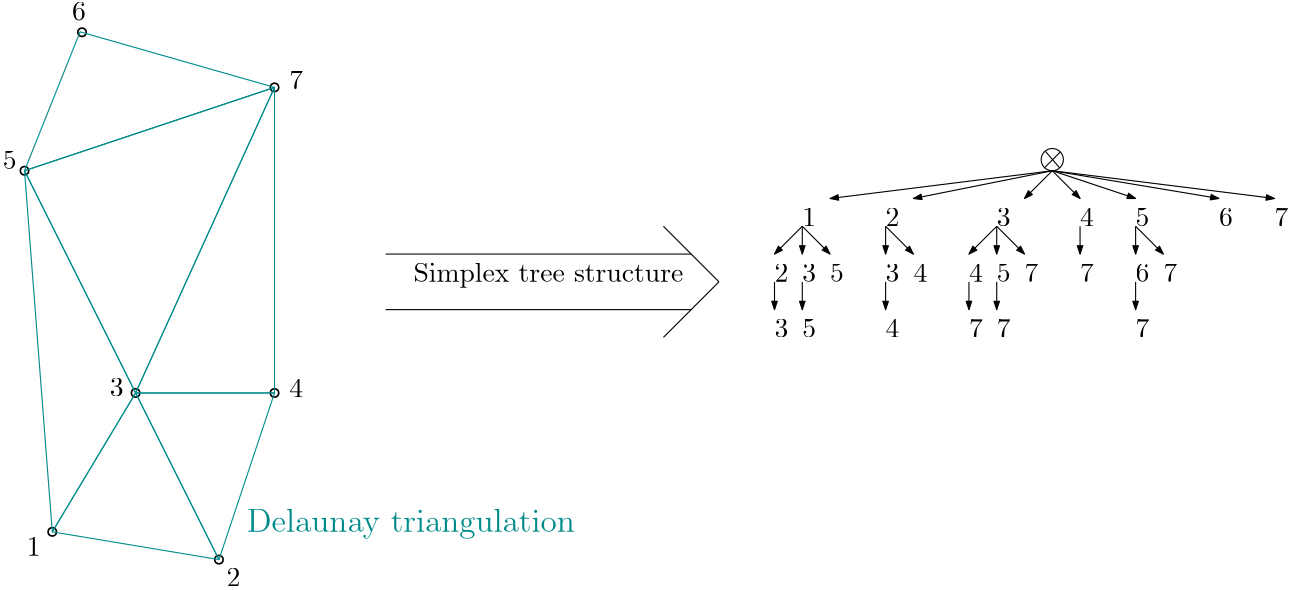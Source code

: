 <?xml version="1.0"?>
<!DOCTYPE ipe SYSTEM "ipe.dtd">
<ipe version="70005" creator="Ipe 7.1.4">
<info created="D:20150603143945" modified="D:20150622134959"/>
<ipestyle name="basic">
<symbol name="arrow/arc(spx)">
<path stroke="sym-stroke" fill="sym-stroke" pen="sym-pen">
0 0 m
-1 0.333 l
-1 -0.333 l
h
</path>
</symbol>
<symbol name="arrow/farc(spx)">
<path stroke="sym-stroke" fill="white" pen="sym-pen">
0 0 m
-1 0.333 l
-1 -0.333 l
h
</path>
</symbol>
<symbol name="mark/circle(sx)" transformations="translations">
<path fill="sym-stroke">
0.6 0 0 0.6 0 0 e
0.4 0 0 0.4 0 0 e
</path>
</symbol>
<symbol name="mark/disk(sx)" transformations="translations">
<path fill="sym-stroke">
0.6 0 0 0.6 0 0 e
</path>
</symbol>
<symbol name="mark/fdisk(sfx)" transformations="translations">
<group>
<path fill="sym-fill">
0.5 0 0 0.5 0 0 e
</path>
<path fill="sym-stroke" fillrule="eofill">
0.6 0 0 0.6 0 0 e
0.4 0 0 0.4 0 0 e
</path>
</group>
</symbol>
<symbol name="mark/box(sx)" transformations="translations">
<path fill="sym-stroke" fillrule="eofill">
-0.6 -0.6 m
0.6 -0.6 l
0.6 0.6 l
-0.6 0.6 l
h
-0.4 -0.4 m
0.4 -0.4 l
0.4 0.4 l
-0.4 0.4 l
h
</path>
</symbol>
<symbol name="mark/square(sx)" transformations="translations">
<path fill="sym-stroke">
-0.6 -0.6 m
0.6 -0.6 l
0.6 0.6 l
-0.6 0.6 l
h
</path>
</symbol>
<symbol name="mark/fsquare(sfx)" transformations="translations">
<group>
<path fill="sym-fill">
-0.5 -0.5 m
0.5 -0.5 l
0.5 0.5 l
-0.5 0.5 l
h
</path>
<path fill="sym-stroke" fillrule="eofill">
-0.6 -0.6 m
0.6 -0.6 l
0.6 0.6 l
-0.6 0.6 l
h
-0.4 -0.4 m
0.4 -0.4 l
0.4 0.4 l
-0.4 0.4 l
h
</path>
</group>
</symbol>
<symbol name="mark/cross(sx)" transformations="translations">
<group>
<path fill="sym-stroke">
-0.43 -0.57 m
0.57 0.43 l
0.43 0.57 l
-0.57 -0.43 l
h
</path>
<path fill="sym-stroke">
-0.43 0.57 m
0.57 -0.43 l
0.43 -0.57 l
-0.57 0.43 l
h
</path>
</group>
</symbol>
<symbol name="arrow/fnormal(spx)">
<path stroke="sym-stroke" fill="white" pen="sym-pen">
0 0 m
-1 0.333 l
-1 -0.333 l
h
</path>
</symbol>
<symbol name="arrow/pointed(spx)">
<path stroke="sym-stroke" fill="sym-stroke" pen="sym-pen">
0 0 m
-1 0.333 l
-0.8 0 l
-1 -0.333 l
h
</path>
</symbol>
<symbol name="arrow/fpointed(spx)">
<path stroke="sym-stroke" fill="white" pen="sym-pen">
0 0 m
-1 0.333 l
-0.8 0 l
-1 -0.333 l
h
</path>
</symbol>
<symbol name="arrow/linear(spx)">
<path stroke="sym-stroke" pen="sym-pen">
-1 0.333 m
0 0 l
-1 -0.333 l
</path>
</symbol>
<symbol name="arrow/fdouble(spx)">
<path stroke="sym-stroke" fill="white" pen="sym-pen">
0 0 m
-1 0.333 l
-1 -0.333 l
h
-1 0 m
-2 0.333 l
-2 -0.333 l
h
</path>
</symbol>
<symbol name="arrow/double(spx)">
<path stroke="sym-stroke" fill="sym-stroke" pen="sym-pen">
0 0 m
-1 0.333 l
-1 -0.333 l
h
-1 0 m
-2 0.333 l
-2 -0.333 l
h
</path>
</symbol>
<pen name="heavier" value="0.8"/>
<pen name="fat" value="1.2"/>
<pen name="ultrafat" value="2"/>
<symbolsize name="large" value="5"/>
<symbolsize name="small" value="2"/>
<symbolsize name="tiny" value="1.1"/>
<arrowsize name="large" value="10"/>
<arrowsize name="small" value="5"/>
<arrowsize name="tiny" value="3"/>
<color name="red" value="1 0 0"/>
<color name="green" value="0 1 0"/>
<color name="blue" value="0 0 1"/>
<color name="yellow" value="1 1 0"/>
<color name="orange" value="1 0.647 0"/>
<color name="gold" value="1 0.843 0"/>
<color name="purple" value="0.627 0.125 0.941"/>
<color name="gray" value="0.745"/>
<color name="brown" value="0.647 0.165 0.165"/>
<color name="navy" value="0 0 0.502"/>
<color name="pink" value="1 0.753 0.796"/>
<color name="seagreen" value="0.18 0.545 0.341"/>
<color name="turquoise" value="0.251 0.878 0.816"/>
<color name="violet" value="0.933 0.51 0.933"/>
<color name="darkblue" value="0 0 0.545"/>
<color name="darkcyan" value="0 0.545 0.545"/>
<color name="darkgray" value="0.663"/>
<color name="darkgreen" value="0 0.392 0"/>
<color name="darkmagenta" value="0.545 0 0.545"/>
<color name="darkorange" value="1 0.549 0"/>
<color name="darkred" value="0.545 0 0"/>
<color name="lightblue" value="0.678 0.847 0.902"/>
<color name="lightcyan" value="0.878 1 1"/>
<color name="lightgray" value="0.827"/>
<color name="lightgreen" value="0.565 0.933 0.565"/>
<color name="lightyellow" value="1 1 0.878"/>
<dashstyle name="dashed" value="[4] 0"/>
<dashstyle name="dotted" value="[1 3] 0"/>
<dashstyle name="dash dotted" value="[4 2 1 2] 0"/>
<dashstyle name="dash dot dotted" value="[4 2 1 2 1 2] 0"/>
<textsize name="large" value="\large"/>
<textsize name="Large" value="\Large"/>
<textsize name="LARGE" value="\LARGE"/>
<textsize name="huge" value="\huge"/>
<textsize name="Huge" value="\Huge"/>
<textsize name="small" value="\small"/>
<textsize name="footnote" value="\footnotesize"/>
<textsize name="tiny" value="\tiny"/>
<textstyle name="center" begin="\begin{center}" end="\end{center}"/>
<textstyle name="itemize" begin="\begin{itemize}" end="\end{itemize}"/>
<textstyle name="item" begin="\begin{itemize}\item{}" end="\end{itemize}"/>
<gridsize name="4 pts" value="4"/>
<gridsize name="8 pts (~3 mm)" value="8"/>
<gridsize name="16 pts (~6 mm)" value="16"/>
<gridsize name="32 pts (~12 mm)" value="32"/>
<gridsize name="10 pts (~3.5 mm)" value="10"/>
<gridsize name="20 pts (~7 mm)" value="20"/>
<gridsize name="14 pts (~5 mm)" value="14"/>
<gridsize name="28 pts (~10 mm)" value="28"/>
<gridsize name="56 pts (~20 mm)" value="56"/>
<anglesize name="90 deg" value="90"/>
<anglesize name="60 deg" value="60"/>
<anglesize name="45 deg" value="45"/>
<anglesize name="30 deg" value="30"/>
<anglesize name="22.5 deg" value="22.5"/>
<tiling name="falling" angle="-60" step="4" width="1"/>
<tiling name="rising" angle="30" step="4" width="1"/>
</ipestyle>
<page>
<layer name="alpha"/>
<view layers="alpha" active="alpha"/>
<use layer="alpha" matrix="1 0 0 1 -240 0" name="mark/fdisk(sfx)" pos="280 660" size="normal" stroke="black" fill="white"/>
<use matrix="1 0 0 1 -239.3 -10.1537" name="mark/fdisk(sfx)" pos="300 720" size="normal" stroke="black" fill="white"/>
<use matrix="1 0 0 1 -240 0" name="mark/fdisk(sfx)" pos="370 690" size="normal" stroke="black" fill="white"/>
<use matrix="1 0 0 1 -240 0" name="mark/fdisk(sfx)" pos="290 530" size="normal" stroke="black" fill="white"/>
<use matrix="1 0 0 1 -240 0" name="mark/fdisk(sfx)" pos="350 520" size="normal" stroke="black" fill="white"/>
<use matrix="1 0 0 1 -240 0" name="mark/fdisk(sfx)" pos="320 580" size="normal" stroke="black" fill="white"/>
<use matrix="1 0 0 1 -240 0" name="mark/fdisk(sfx)" pos="370 580" size="normal" stroke="black" fill="white"/>
<path matrix="1 0 0 1 -240 0" stroke="darkcyan">
320 580 m
350 520 l
290 530 l
320 580 l
320 580 l
</path>
<path matrix="1 0 0 1 -240 0" stroke="darkcyan">
320 580 m
280 660 l
290 530 l
320 580 l
320 580 l
</path>
<path matrix="1 0 0 1 -240 0" stroke="darkcyan">
320 580 m
370 580 l
350 520 l
320 580 l
</path>
<text matrix="1 0 0 1 -260 0" transformations="translations" pos="380 530" stroke="darkcyan" type="label" width="118.196" height="8.307" depth="2.32" valign="baseline" size="large">Delaunay triangulation</text>
<text matrix="1 0 0 1 -242.155 -3.50128" transformations="translations" pos="282.952 524.893" stroke="black" type="label" width="4.981" height="6.42" depth="0" valign="baseline">1</text>
<text matrix="1 0 0 1 -240 0" transformations="translations" pos="352.708 510.349" stroke="black" type="label" width="4.981" height="6.42" depth="0" valign="baseline">2</text>
<text matrix="1 0 0 1 -240 0" transformations="translations" pos="310.693 578.759" stroke="black" type="label" width="4.981" height="6.42" depth="0" valign="baseline">3</text>
<text matrix="1 0 0 1 -240 0" transformations="translations" pos="375.332 578.49" stroke="black" type="label" width="4.981" height="6.42" depth="0" valign="baseline">4</text>
<text matrix="1 0 0 1 -240 0" transformations="translations" pos="272.179 660.635" stroke="black" type="label" width="4.981" height="6.42" depth="0" valign="baseline">5</text>
<text matrix="1 0 0 1 -239.3 -10.1537" transformations="translations" pos="296.419 724.197" stroke="black" type="label" width="4.981" height="6.42" depth="0" valign="baseline">6</text>
<text matrix="1 0 0 1 -240 0" transformations="translations" pos="375.332 689.453" stroke="black" type="label" width="4.981" height="6.42" depth="0" valign="baseline">7</text>
<path matrix="1 0 0 1 -240 0" stroke="darkcyan">
280 660 m
300 710 l
370 690 l
280 660 l
</path>
<path matrix="1 0 0 1 -240 0" stroke="darkcyan">
320 580 m
370 690 l
370 580 l
320 580 l
</path>
<path matrix="1 0 0 1 -240 0" stroke="darkcyan">
280 660 m
370 690 l
320 580 l
280 660 l
</path>
<text matrix="1 0 0 1 -40 -40" transformations="translations" pos="360 680" stroke="black" type="label" width="4.981" height="6.42" depth="0" valign="baseline">1</text>
<text matrix="1 0 0 1 -50 -40" transformations="translations" pos="360 660" stroke="black" type="label" width="4.981" height="6.42" depth="0" valign="baseline">2</text>
<text matrix="1 0 0 1 -50 -40" transformations="translations" pos="360 640" stroke="black" type="label" width="4.981" height="6.42" depth="0" valign="baseline">3</text>
<text matrix="1 0 0 1 -50 -40" transformations="translations" pos="370 660" stroke="black" type="label" width="4.981" height="6.42" depth="0" valign="baseline">3</text>
<text matrix="1 0 0 1 -30 -40" transformations="translations" pos="380 680" stroke="black" type="label" width="4.981" height="6.42" depth="0" valign="baseline">2</text>
<text matrix="1 0 0 1 -30 -40" transformations="translations" pos="380 660" stroke="black" type="label" width="4.981" height="6.42" depth="0" valign="baseline">3</text>
<text matrix="1 0 0 1 -10 -40" transformations="translations" pos="400 680" stroke="black" type="label" width="4.981" height="6.42" depth="0" valign="baseline">3</text>
<text matrix="1 0 0 1 -40 -40" transformations="translations" pos="390 640" stroke="black" type="label" width="4.981" height="6.42" depth="0" valign="baseline">4</text>
<text matrix="1 0 0 1 -40 -40" transformations="translations" pos="400 660" stroke="black" type="label" width="4.981" height="6.42" depth="0" valign="baseline">4</text>
<text matrix="1 0 0 1 -30 -40" transformations="translations" pos="410 660" stroke="black" type="label" width="4.981" height="6.42" depth="0" valign="baseline">4</text>
<text matrix="1 0 0 1 -10 -40" transformations="translations" pos="430 680" stroke="black" type="label" width="4.981" height="6.42" depth="0" valign="baseline">4</text>
<text matrix="1 0 0 1 -50 -40" transformations="translations" pos="370 640" stroke="black" type="label" width="4.981" height="6.42" depth="0" valign="baseline">5</text>
<text matrix="1 0 0 1 -50 -40" transformations="translations" pos="380 660" stroke="black" type="label" width="4.981" height="6.42" depth="0" valign="baseline">5</text>
<text matrix="1 0 0 1 -40 -40" transformations="translations" pos="430 660" stroke="black" type="label" width="4.981" height="6.42" depth="0" valign="baseline">5</text>
<text matrix="1 0 0 1 -20 -40" transformations="translations" pos="460 680" stroke="black" type="label" width="4.981" height="6.42" depth="0" valign="baseline">5</text>
<text matrix="1 0 0 1 -50 -40" transformations="translations" pos="430 640" stroke="black" type="label" width="4.981" height="6.42" depth="0" valign="baseline">7</text>
<text matrix="1 0 0 1 -50 -40" transformations="translations" pos="450 660" stroke="black" type="label" width="4.981" height="6.42" depth="0" valign="baseline">7</text>
<text matrix="1 0 0 1 -40 -40" transformations="translations" pos="460 660" stroke="black" type="label" width="4.981" height="6.42" depth="0" valign="baseline">7</text>
<text matrix="1 0 0 1 -30 -40" transformations="translations" pos="520 680" stroke="black" type="label" width="4.981" height="6.42" depth="0" valign="baseline">7</text>
<text matrix="1 0 0 1 90 -40" transformations="translations" pos="300 640" stroke="black" type="label" width="4.981" height="6.42" depth="0" valign="baseline">7</text>
<text matrix="1 0 0 1 100 -40" transformations="translations" pos="350 660" stroke="black" type="label" width="4.981" height="6.42" depth="0" valign="baseline">7</text>
<text matrix="1 0 0 1 90 -40" transformations="translations" pos="350 660" stroke="black" type="label" width="4.981" height="6.42" depth="0" valign="baseline">6</text>
<text matrix="1 0 0 1 90 -40" transformations="translations" pos="350 640" stroke="black" type="label" width="4.981" height="6.42" depth="0" valign="baseline">7</text>
<text matrix="1 0 0 1 90 -40" transformations="translations" pos="380 680" stroke="black" type="label" width="4.981" height="6.42" depth="0" valign="baseline">6</text>
<path matrix="1 0 0 1 90 -40" stroke="black">
4 0 0 4 320 704 e
</path>
<path matrix="1 0 0 1 90 -40" stroke="black">
322.919 706.788 m
317.189 701.058 l
317.189 701.203 l
</path>
<path matrix="1 0 0 1 90 -40" stroke="black">
317.551 706.934 m
322.629 701.058 l
</path>
<path matrix="1 0 0 1 90 -40" stroke="black" arrow="normal/tiny">
230 680 m
240 670 l
</path>
<path matrix="1 0 0 1 120 -40" stroke="black" arrow="normal/tiny">
230 680 m
240 670 l
</path>
<path matrix="1 0 0 1 160 -40" stroke="black" arrow="normal/tiny">
230 680 m
240 670 l
</path>
<path matrix="1 0 0 1 210 -40" stroke="black" arrow="normal/tiny">
230 680 m
240 670 l
</path>
<path matrix="1 0 0 1 90 -40" stroke="black" arrow="normal/tiny">
230 680 m
220 670 l
</path>
<path matrix="1 0 0 1 90 -40" stroke="black" arrow="normal/tiny">
230 680 m
230 670 l
</path>
<path matrix="1 0 0 1 90 -40" stroke="black" arrow="normal/tiny">
220 660 m
220 650 l
</path>
<path matrix="1 0 0 1 90 -40" stroke="black" arrow="normal/tiny">
230 660 m
230 650 l
</path>
<path matrix="1 0 0 1 90 -40" stroke="black" arrow="normal/tiny">
260 680 m
260 670 l
</path>
<path matrix="1 0 0 1 90 -40" stroke="black" arrow="normal/tiny">
260 660 m
260 650 l
</path>
<path matrix="1 0 0 1 90 -40" stroke="black" arrow="normal/tiny">
300 680 m
300 670 l
</path>
<path matrix="1 0 0 1 90 -40" stroke="black" arrow="normal/tiny">
300 680 m
290 670 l
</path>
<path matrix="1 0 0 1 90 -40" stroke="black" arrow="normal/tiny">
290 660 m
290 650 l
</path>
<path matrix="1 0 0 1 90 -40" stroke="black" arrow="normal/tiny">
300 660 m
300 650 l
</path>
<path matrix="1 0 0 1 90 -40" stroke="black" arrow="normal/tiny">
330 680 m
330 670 l
</path>
<path matrix="1 0 0 1 90 -40" stroke="black" arrow="normal/tiny">
350 680 m
350 670 l
</path>
<path matrix="1 0 0 1 90 -40" stroke="black" arrow="normal/tiny">
350 660 m
350 650 l
</path>
<path matrix="1 0 0 1 90 -40" stroke="black" arrow="normal/tiny">
320 700 m
240 690 l
</path>
<path matrix="1 0 0 1 90 -40" stroke="black" arrow="normal/tiny">
320 700 m
270 690 l
</path>
<path matrix="1 0 0 1 90 -40" stroke="black" arrow="normal/tiny">
320 700 m
310 690 l
</path>
<path matrix="1 0 0 1 90 -40" stroke="black" arrow="normal/tiny">
320 700 m
330 690 l
</path>
<path matrix="1 0 0 1 90 -40" stroke="black" arrow="normal/tiny">
320 700 m
350 690 l
</path>
<path matrix="1 0 0 1 90 -40" stroke="black" arrow="normal/tiny">
320 700 m
380 690 l
</path>
<path matrix="1 0 0 1 90 -40" stroke="black" arrow="normal/tiny">
320 700 m
400 690 l
</path>
<path matrix="1 0 0 1 50 0" stroke="black">
240 620 m
220 600 l
</path>
<path matrix="1 0 0 1 50 0" stroke="black">
240 620 m
220 640 l
</path>
<text transformations="translations" pos="180 620" stroke="black" type="label" width="97.274" height="6.926" depth="1.93" valign="baseline">Simplex tree structure</text>
<path stroke="black">
280 630 m
170 630 l
</path>
<path stroke="black">
280 610 m
170 610 l
</path>
</page>
</ipe>
